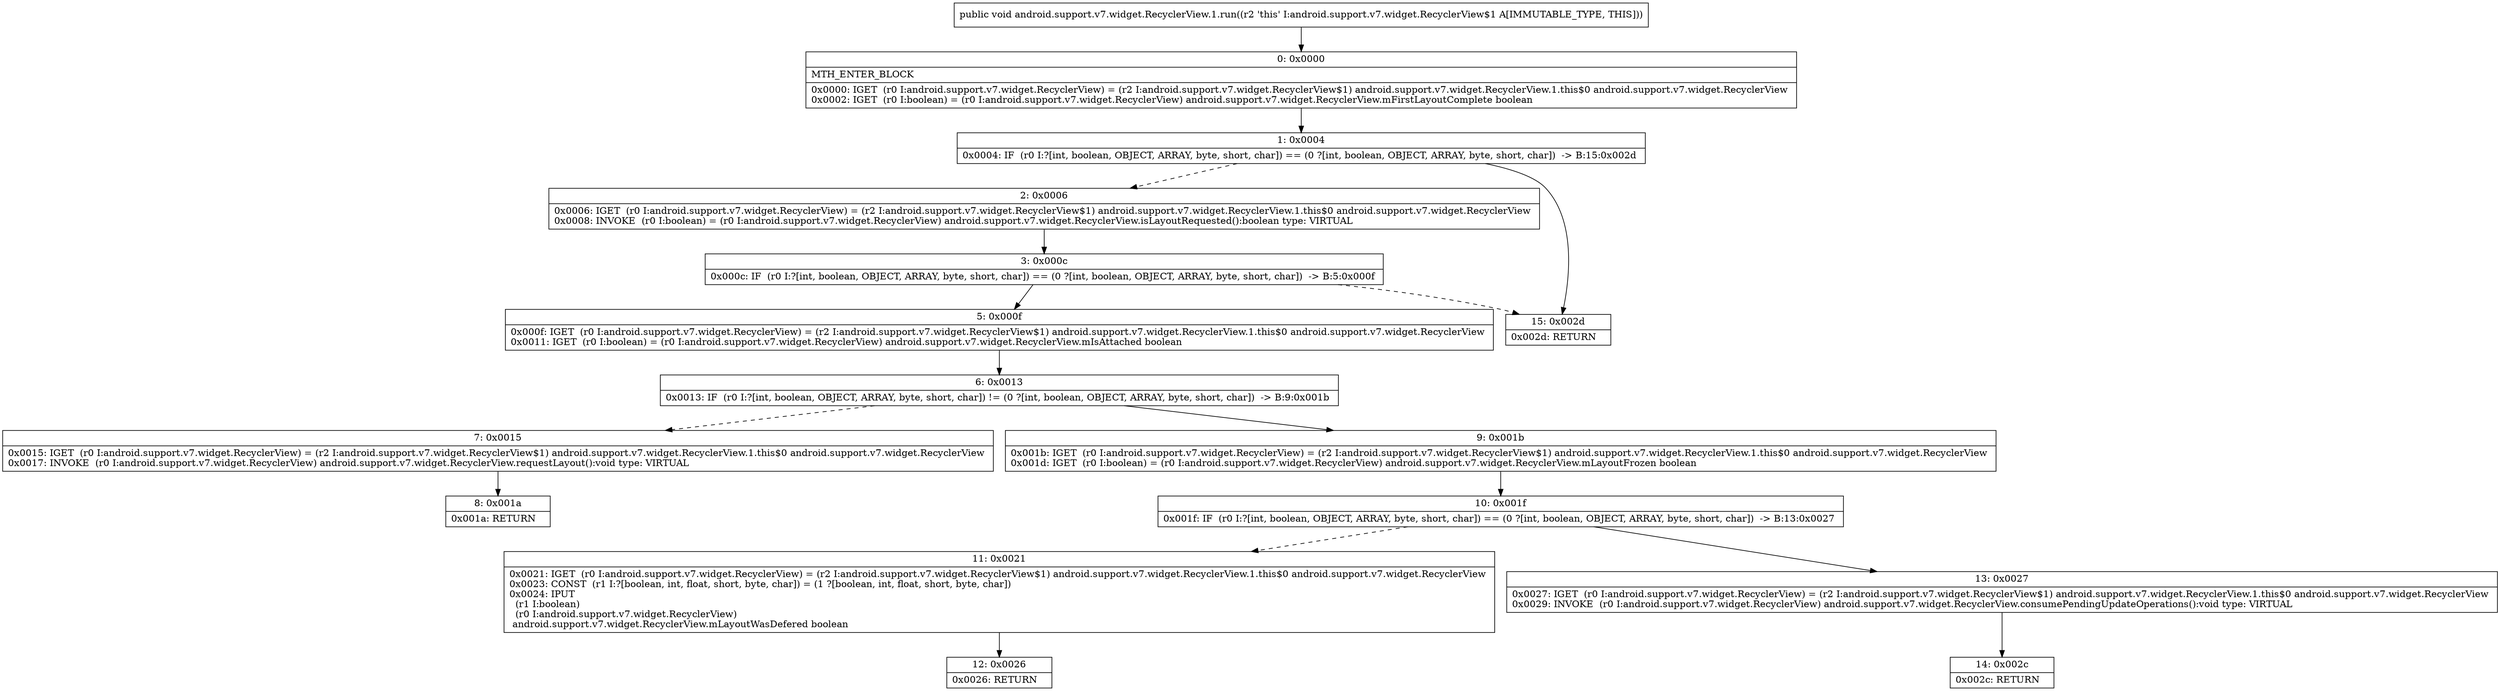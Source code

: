 digraph "CFG forandroid.support.v7.widget.RecyclerView.1.run()V" {
Node_0 [shape=record,label="{0\:\ 0x0000|MTH_ENTER_BLOCK\l|0x0000: IGET  (r0 I:android.support.v7.widget.RecyclerView) = (r2 I:android.support.v7.widget.RecyclerView$1) android.support.v7.widget.RecyclerView.1.this$0 android.support.v7.widget.RecyclerView \l0x0002: IGET  (r0 I:boolean) = (r0 I:android.support.v7.widget.RecyclerView) android.support.v7.widget.RecyclerView.mFirstLayoutComplete boolean \l}"];
Node_1 [shape=record,label="{1\:\ 0x0004|0x0004: IF  (r0 I:?[int, boolean, OBJECT, ARRAY, byte, short, char]) == (0 ?[int, boolean, OBJECT, ARRAY, byte, short, char])  \-\> B:15:0x002d \l}"];
Node_2 [shape=record,label="{2\:\ 0x0006|0x0006: IGET  (r0 I:android.support.v7.widget.RecyclerView) = (r2 I:android.support.v7.widget.RecyclerView$1) android.support.v7.widget.RecyclerView.1.this$0 android.support.v7.widget.RecyclerView \l0x0008: INVOKE  (r0 I:boolean) = (r0 I:android.support.v7.widget.RecyclerView) android.support.v7.widget.RecyclerView.isLayoutRequested():boolean type: VIRTUAL \l}"];
Node_3 [shape=record,label="{3\:\ 0x000c|0x000c: IF  (r0 I:?[int, boolean, OBJECT, ARRAY, byte, short, char]) == (0 ?[int, boolean, OBJECT, ARRAY, byte, short, char])  \-\> B:5:0x000f \l}"];
Node_5 [shape=record,label="{5\:\ 0x000f|0x000f: IGET  (r0 I:android.support.v7.widget.RecyclerView) = (r2 I:android.support.v7.widget.RecyclerView$1) android.support.v7.widget.RecyclerView.1.this$0 android.support.v7.widget.RecyclerView \l0x0011: IGET  (r0 I:boolean) = (r0 I:android.support.v7.widget.RecyclerView) android.support.v7.widget.RecyclerView.mIsAttached boolean \l}"];
Node_6 [shape=record,label="{6\:\ 0x0013|0x0013: IF  (r0 I:?[int, boolean, OBJECT, ARRAY, byte, short, char]) != (0 ?[int, boolean, OBJECT, ARRAY, byte, short, char])  \-\> B:9:0x001b \l}"];
Node_7 [shape=record,label="{7\:\ 0x0015|0x0015: IGET  (r0 I:android.support.v7.widget.RecyclerView) = (r2 I:android.support.v7.widget.RecyclerView$1) android.support.v7.widget.RecyclerView.1.this$0 android.support.v7.widget.RecyclerView \l0x0017: INVOKE  (r0 I:android.support.v7.widget.RecyclerView) android.support.v7.widget.RecyclerView.requestLayout():void type: VIRTUAL \l}"];
Node_8 [shape=record,label="{8\:\ 0x001a|0x001a: RETURN   \l}"];
Node_9 [shape=record,label="{9\:\ 0x001b|0x001b: IGET  (r0 I:android.support.v7.widget.RecyclerView) = (r2 I:android.support.v7.widget.RecyclerView$1) android.support.v7.widget.RecyclerView.1.this$0 android.support.v7.widget.RecyclerView \l0x001d: IGET  (r0 I:boolean) = (r0 I:android.support.v7.widget.RecyclerView) android.support.v7.widget.RecyclerView.mLayoutFrozen boolean \l}"];
Node_10 [shape=record,label="{10\:\ 0x001f|0x001f: IF  (r0 I:?[int, boolean, OBJECT, ARRAY, byte, short, char]) == (0 ?[int, boolean, OBJECT, ARRAY, byte, short, char])  \-\> B:13:0x0027 \l}"];
Node_11 [shape=record,label="{11\:\ 0x0021|0x0021: IGET  (r0 I:android.support.v7.widget.RecyclerView) = (r2 I:android.support.v7.widget.RecyclerView$1) android.support.v7.widget.RecyclerView.1.this$0 android.support.v7.widget.RecyclerView \l0x0023: CONST  (r1 I:?[boolean, int, float, short, byte, char]) = (1 ?[boolean, int, float, short, byte, char]) \l0x0024: IPUT  \l  (r1 I:boolean)\l  (r0 I:android.support.v7.widget.RecyclerView)\l android.support.v7.widget.RecyclerView.mLayoutWasDefered boolean \l}"];
Node_12 [shape=record,label="{12\:\ 0x0026|0x0026: RETURN   \l}"];
Node_13 [shape=record,label="{13\:\ 0x0027|0x0027: IGET  (r0 I:android.support.v7.widget.RecyclerView) = (r2 I:android.support.v7.widget.RecyclerView$1) android.support.v7.widget.RecyclerView.1.this$0 android.support.v7.widget.RecyclerView \l0x0029: INVOKE  (r0 I:android.support.v7.widget.RecyclerView) android.support.v7.widget.RecyclerView.consumePendingUpdateOperations():void type: VIRTUAL \l}"];
Node_14 [shape=record,label="{14\:\ 0x002c|0x002c: RETURN   \l}"];
Node_15 [shape=record,label="{15\:\ 0x002d|0x002d: RETURN   \l}"];
MethodNode[shape=record,label="{public void android.support.v7.widget.RecyclerView.1.run((r2 'this' I:android.support.v7.widget.RecyclerView$1 A[IMMUTABLE_TYPE, THIS])) }"];
MethodNode -> Node_0;
Node_0 -> Node_1;
Node_1 -> Node_2[style=dashed];
Node_1 -> Node_15;
Node_2 -> Node_3;
Node_3 -> Node_5;
Node_3 -> Node_15[style=dashed];
Node_5 -> Node_6;
Node_6 -> Node_7[style=dashed];
Node_6 -> Node_9;
Node_7 -> Node_8;
Node_9 -> Node_10;
Node_10 -> Node_11[style=dashed];
Node_10 -> Node_13;
Node_11 -> Node_12;
Node_13 -> Node_14;
}

